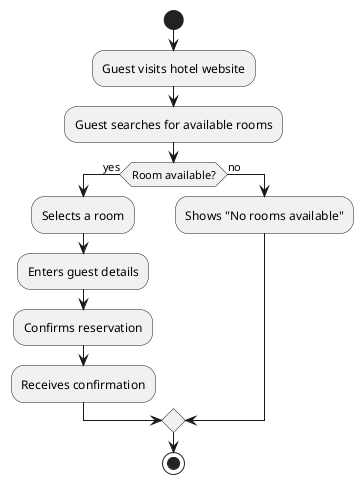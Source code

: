 @startuml
start
:Guest visits hotel website;
:Guest searches for available rooms;
if (Room available?) then (yes)
  :Selects a room;
  :Enters guest details;
  :Confirms reservation;
  :Receives confirmation;
else (no)
  :Shows "No rooms available";
endif
stop
@enduml

@startuml
start
:Guest arrives at the hotel;
:Provides reservation details;
if (Reservation found?) then (yes)
  :Staff verifies reservation;
  :Assigns room to the guest;
  :Guest receives room key;
  :Guest checks into the room;
else (no)
  :Staff checks room availability;
  if (Room available?) then (yes)
    :Creates a new reservation;
    :Assigns room to the guest;
    :Guest receives room key;
    :Guest checks into the room;
  else (no)
    :Inform guest "No rooms available";
  endif
endif
stop
@enduml

@startuml
start
:Guest visits hotel website or hotel counter;
:Guest searches for available rooms with specify date and type;
if (Room available?) then (yes)
  :Selects a room;
  :Enters guest details;
  :Confirms booking;
  ' :Ask how guest would like to pay cash, cheque or card;
  split
    :Choose Cash;
  split again
    :Choose Card;
  split again
    :Choose GPay;
  end split
    if (Payment done) then (yes)
    :Receives confirmation; 
    else (no)
    :Booking failed;
    endif
else (no)
  :Shows "No rooms available";
  :Ask for future reservation;
  if(Respond Yes) then (yes)
  :make future reservation;
  else (no)
  :Thank you;
  endif
endif
stop
@enduml
